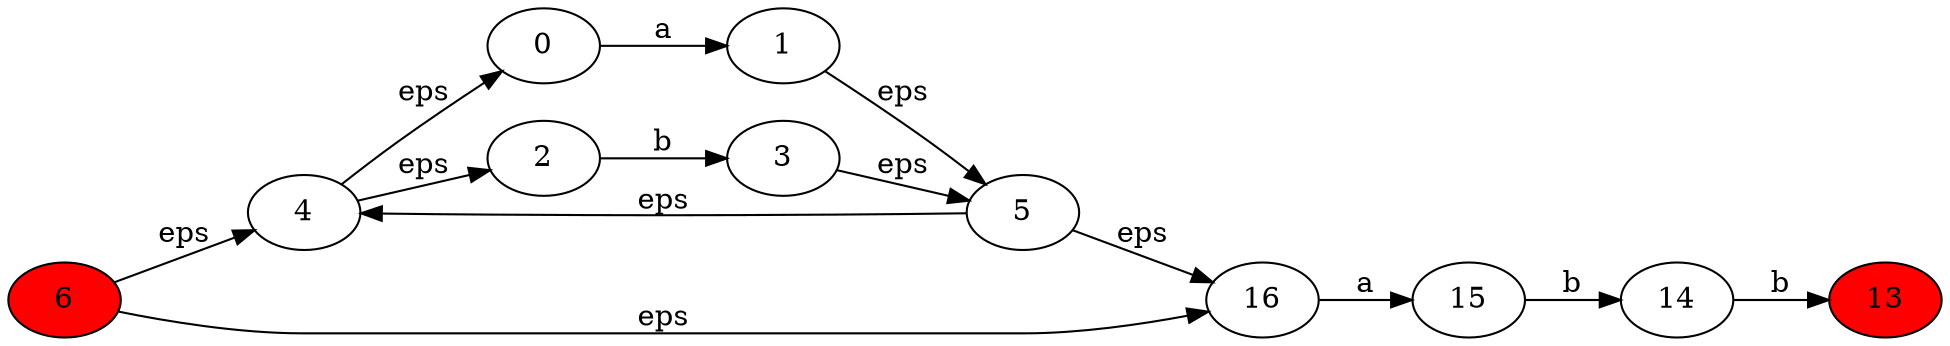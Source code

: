digraph G{
rankdir = LR;
6[style="filled",fillcolor="red"]
13[style="filled",fillcolor="red"]
0->1[label="a"];
2->3[label="b"];
4->0[label="eps"];
4->2[label="eps"];
1->5[label="eps"];
3->5[label="eps"];
6->4[label="eps"];
5->16[label="eps"];
5->4[label="eps"];
6->16[label="eps"];
16->15[label="a"];
15->14[label="b"];
14->13[label="b"];
}
